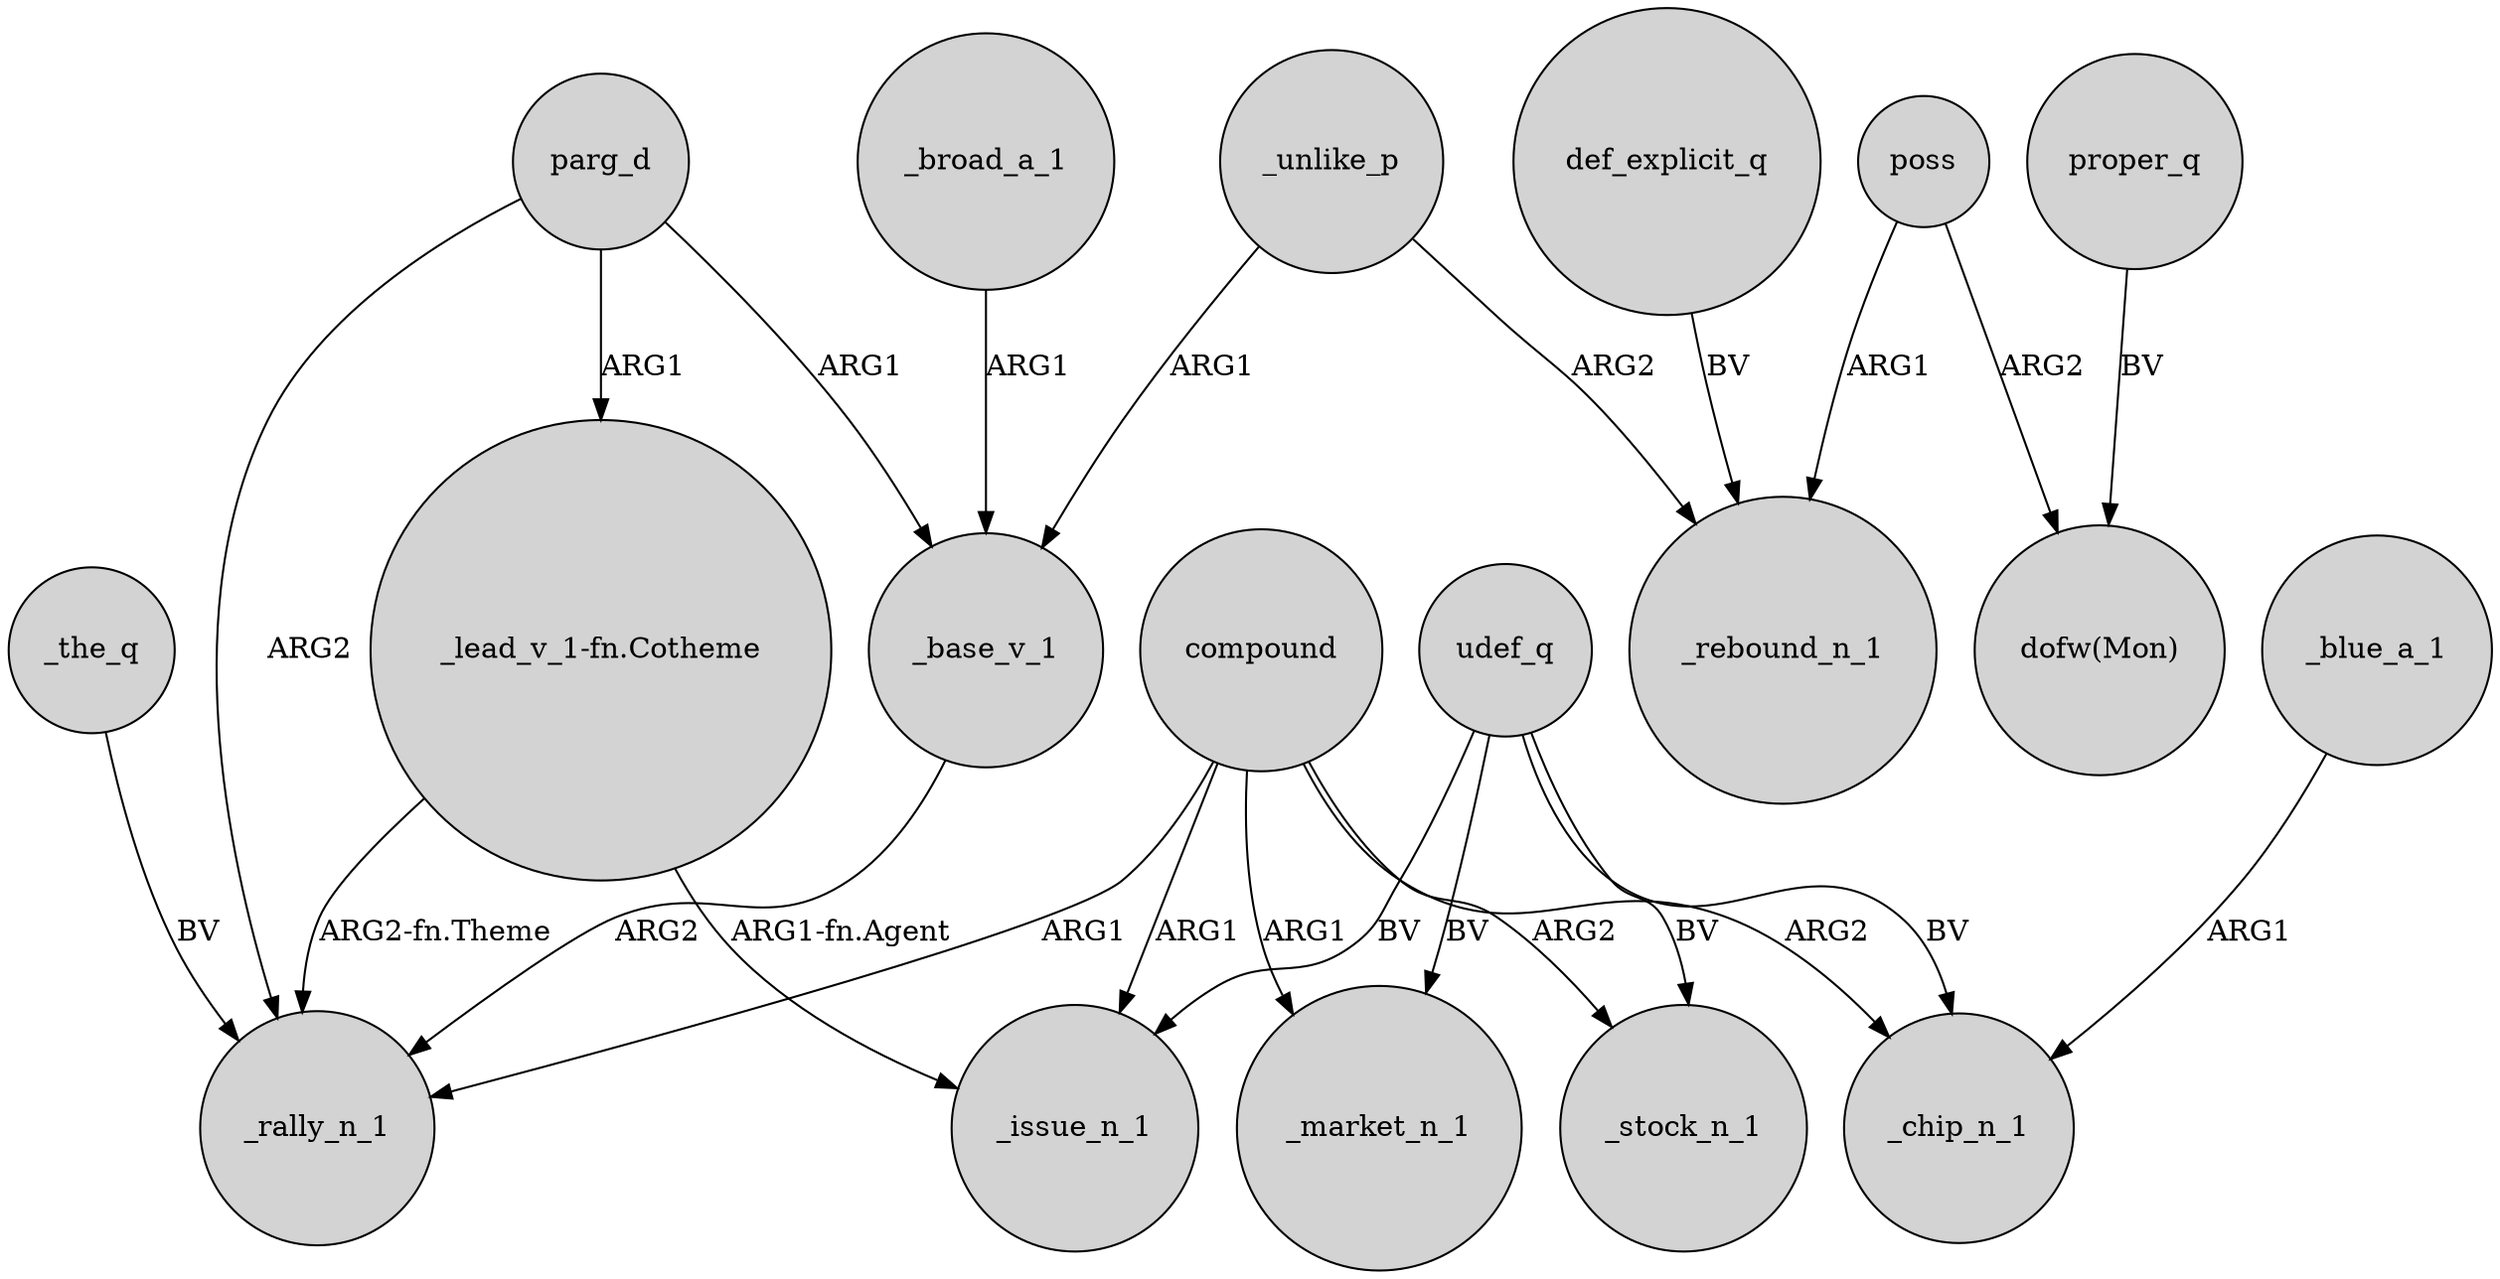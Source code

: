 digraph {
	node [shape=circle style=filled]
	parg_d -> "_lead_v_1-fn.Cotheme" [label=ARG1]
	parg_d -> _rally_n_1 [label=ARG2]
	udef_q -> _chip_n_1 [label=BV]
	compound -> _rally_n_1 [label=ARG1]
	"_lead_v_1-fn.Cotheme" -> _issue_n_1 [label="ARG1-fn.Agent"]
	udef_q -> _market_n_1 [label=BV]
	poss -> _rebound_n_1 [label=ARG1]
	compound -> _stock_n_1 [label=ARG2]
	compound -> _chip_n_1 [label=ARG2]
	udef_q -> _stock_n_1 [label=BV]
	_base_v_1 -> _rally_n_1 [label=ARG2]
	proper_q -> "dofw(Mon)" [label=BV]
	"_lead_v_1-fn.Cotheme" -> _rally_n_1 [label="ARG2-fn.Theme"]
	_unlike_p -> _rebound_n_1 [label=ARG2]
	udef_q -> _issue_n_1 [label=BV]
	compound -> _issue_n_1 [label=ARG1]
	_blue_a_1 -> _chip_n_1 [label=ARG1]
	def_explicit_q -> _rebound_n_1 [label=BV]
	_broad_a_1 -> _base_v_1 [label=ARG1]
	parg_d -> _base_v_1 [label=ARG1]
	poss -> "dofw(Mon)" [label=ARG2]
	compound -> _market_n_1 [label=ARG1]
	_the_q -> _rally_n_1 [label=BV]
	_unlike_p -> _base_v_1 [label=ARG1]
}
